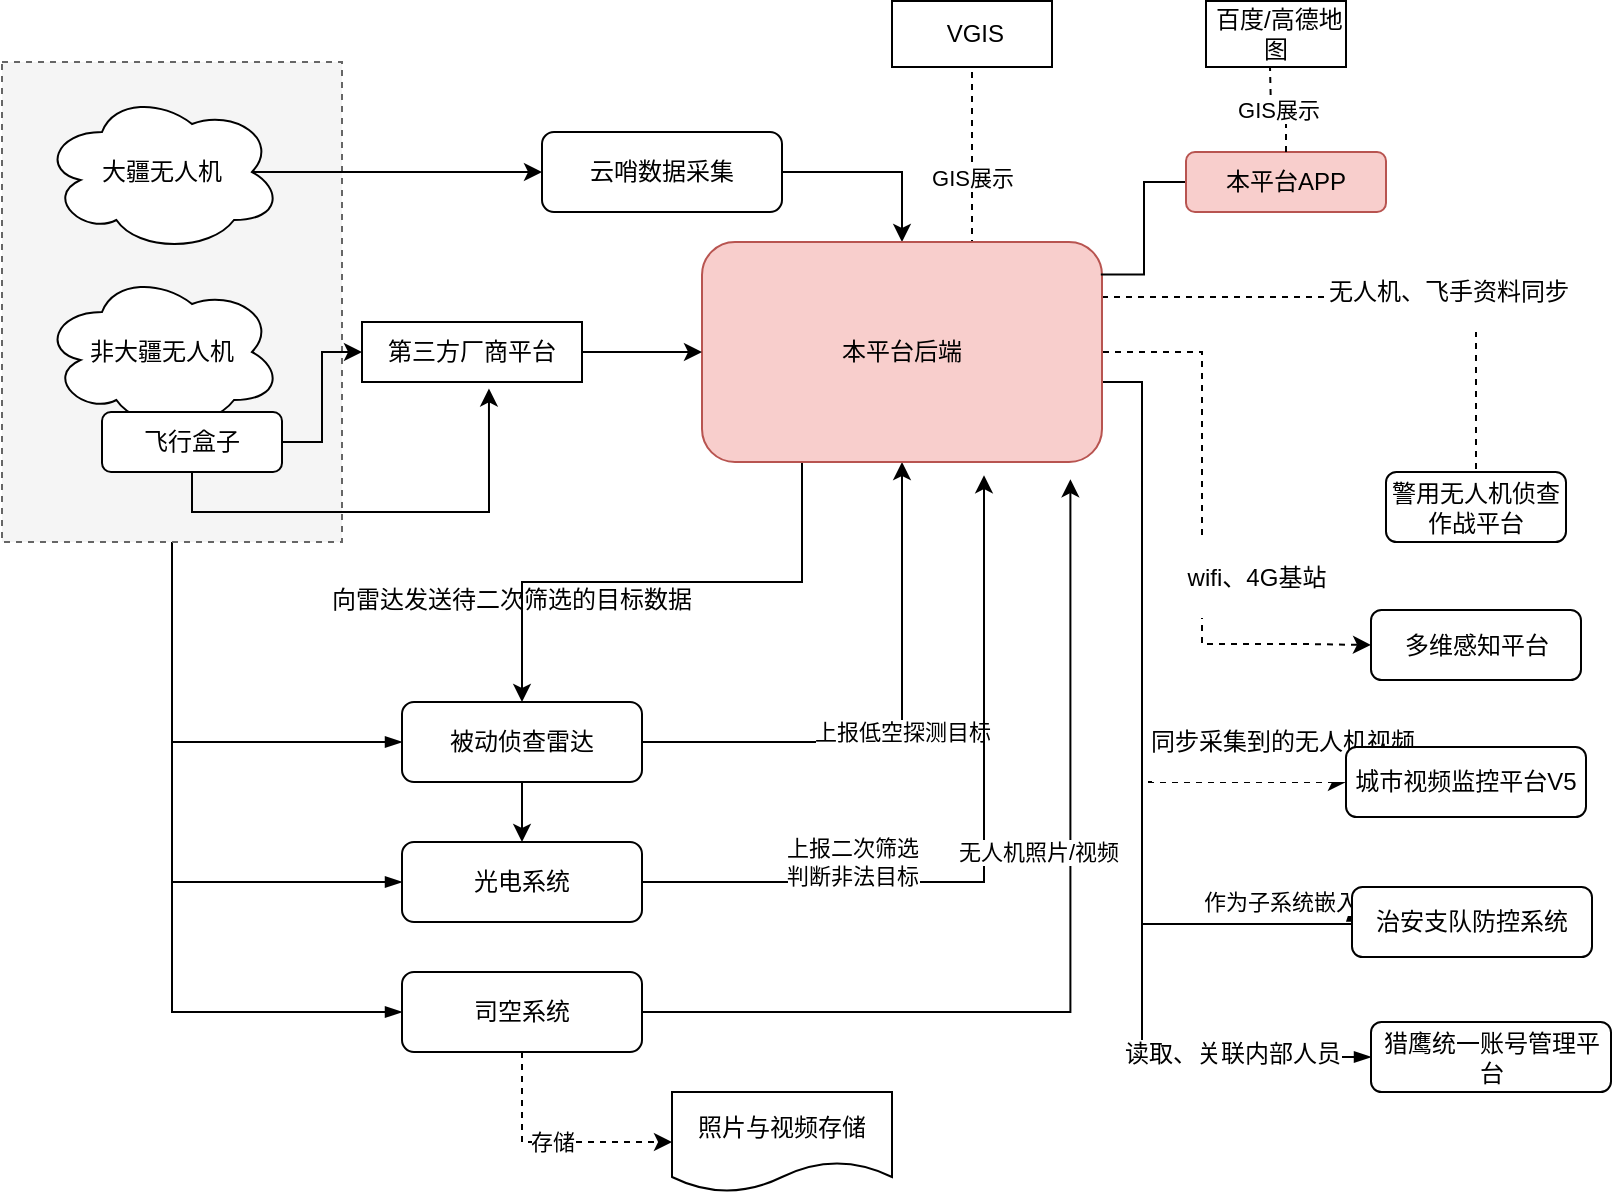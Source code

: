 <mxfile version="10.6.2" type="github"><diagram id="ZXbhY7CVpI-BIAMXs6bf" name="Page-1"><mxGraphModel dx="1055" dy="552" grid="1" gridSize="10" guides="1" tooltips="1" connect="1" arrows="1" fold="1" page="1" pageScale="1" pageWidth="827" pageHeight="1169" math="0" shadow="0"><root><mxCell id="0"/><mxCell id="1" parent="0"/><mxCell id="SJN7MPmhMZ1LIdw3ViLj-26" style="edgeStyle=orthogonalEdgeStyle;rounded=0;orthogonalLoop=1;jettySize=auto;html=1;exitX=0.5;exitY=1;exitDx=0;exitDy=0;entryX=0;entryY=0.5;entryDx=0;entryDy=0;endArrow=blockThin;endFill=1;" edge="1" parent="1" source="SJN7MPmhMZ1LIdw3ViLj-25" target="JGGShvwqFwPRQf4y87TC-3"><mxGeometry relative="1" as="geometry"/></mxCell><mxCell id="SJN7MPmhMZ1LIdw3ViLj-27" style="edgeStyle=orthogonalEdgeStyle;rounded=0;orthogonalLoop=1;jettySize=auto;html=1;exitX=0.5;exitY=1;exitDx=0;exitDy=0;entryX=0;entryY=0.5;entryDx=0;entryDy=0;endArrow=blockThin;endFill=1;" edge="1" parent="1" source="SJN7MPmhMZ1LIdw3ViLj-25" target="JGGShvwqFwPRQf4y87TC-4"><mxGeometry relative="1" as="geometry"/></mxCell><mxCell id="SJN7MPmhMZ1LIdw3ViLj-28" style="edgeStyle=orthogonalEdgeStyle;rounded=0;orthogonalLoop=1;jettySize=auto;html=1;exitX=0.5;exitY=1;exitDx=0;exitDy=0;entryX=0;entryY=0.5;entryDx=0;entryDy=0;endArrow=blockThin;endFill=1;" edge="1" parent="1" source="SJN7MPmhMZ1LIdw3ViLj-25" target="JGGShvwqFwPRQf4y87TC-5"><mxGeometry relative="1" as="geometry"/></mxCell><mxCell id="SJN7MPmhMZ1LIdw3ViLj-25" value="" style="rounded=0;whiteSpace=wrap;html=1;dashed=1;fillColor=#f5f5f5;strokeColor=#666666;fontColor=#333333;" vertex="1" parent="1"><mxGeometry x="40" y="40" width="170" height="240" as="geometry"/></mxCell><mxCell id="JGGShvwqFwPRQf4y87TC-14" style="edgeStyle=orthogonalEdgeStyle;rounded=0;orthogonalLoop=1;jettySize=auto;html=1;exitX=0.875;exitY=0.5;exitDx=0;exitDy=0;exitPerimeter=0;" parent="1" source="JGGShvwqFwPRQf4y87TC-1" target="JGGShvwqFwPRQf4y87TC-2" edge="1"><mxGeometry relative="1" as="geometry"/></mxCell><mxCell id="JGGShvwqFwPRQf4y87TC-1" value="大疆无人机" style="ellipse;shape=cloud;whiteSpace=wrap;html=1;" parent="1" vertex="1"><mxGeometry x="60" y="55" width="120" height="80" as="geometry"/></mxCell><mxCell id="JGGShvwqFwPRQf4y87TC-13" style="edgeStyle=orthogonalEdgeStyle;rounded=0;orthogonalLoop=1;jettySize=auto;html=1;exitX=1;exitY=0.5;exitDx=0;exitDy=0;entryX=0.5;entryY=0;entryDx=0;entryDy=0;" parent="1" source="JGGShvwqFwPRQf4y87TC-2" target="JGGShvwqFwPRQf4y87TC-8" edge="1"><mxGeometry relative="1" as="geometry"/></mxCell><mxCell id="JGGShvwqFwPRQf4y87TC-2" value="云哨数据采集" style="rounded=1;whiteSpace=wrap;html=1;" parent="1" vertex="1"><mxGeometry x="310" y="75" width="120" height="40" as="geometry"/></mxCell><mxCell id="SJN7MPmhMZ1LIdw3ViLj-1" value="上报低空探测目标" style="edgeStyle=orthogonalEdgeStyle;rounded=0;orthogonalLoop=1;jettySize=auto;html=1;entryX=0.5;entryY=1;entryDx=0;entryDy=0;" edge="1" parent="1" source="JGGShvwqFwPRQf4y87TC-3" target="JGGShvwqFwPRQf4y87TC-8"><mxGeometry relative="1" as="geometry"/></mxCell><mxCell id="SJN7MPmhMZ1LIdw3ViLj-4" style="edgeStyle=orthogonalEdgeStyle;rounded=0;orthogonalLoop=1;jettySize=auto;html=1;exitX=0.5;exitY=1;exitDx=0;exitDy=0;entryX=0.5;entryY=0;entryDx=0;entryDy=0;" edge="1" parent="1" source="JGGShvwqFwPRQf4y87TC-3" target="JGGShvwqFwPRQf4y87TC-4"><mxGeometry relative="1" as="geometry"/></mxCell><mxCell id="JGGShvwqFwPRQf4y87TC-3" value="被动侦查雷达" style="rounded=1;whiteSpace=wrap;html=1;" parent="1" vertex="1"><mxGeometry x="240" y="360" width="120" height="40" as="geometry"/></mxCell><mxCell id="SJN7MPmhMZ1LIdw3ViLj-3" value="上报二次筛选&lt;br&gt;判断非法目标" style="edgeStyle=orthogonalEdgeStyle;rounded=0;orthogonalLoop=1;jettySize=auto;html=1;exitX=1;exitY=0.5;exitDx=0;exitDy=0;entryX=0.705;entryY=1.06;entryDx=0;entryDy=0;entryPerimeter=0;" edge="1" parent="1" source="JGGShvwqFwPRQf4y87TC-4" target="JGGShvwqFwPRQf4y87TC-8"><mxGeometry x="-0.443" y="10" relative="1" as="geometry"><mxPoint as="offset"/></mxGeometry></mxCell><mxCell id="JGGShvwqFwPRQf4y87TC-4" value="光电系统" style="rounded=1;whiteSpace=wrap;html=1;" parent="1" vertex="1"><mxGeometry x="240" y="430" width="120" height="40" as="geometry"/></mxCell><mxCell id="SJN7MPmhMZ1LIdw3ViLj-2" value="无人机照片/视频" style="edgeStyle=orthogonalEdgeStyle;rounded=0;orthogonalLoop=1;jettySize=auto;html=1;exitX=1;exitY=0.5;exitDx=0;exitDy=0;entryX=0.921;entryY=1.078;entryDx=0;entryDy=0;entryPerimeter=0;" edge="1" parent="1" source="JGGShvwqFwPRQf4y87TC-5" target="JGGShvwqFwPRQf4y87TC-8"><mxGeometry x="-0.342" y="40" relative="1" as="geometry"><mxPoint x="40" y="-40" as="offset"/></mxGeometry></mxCell><mxCell id="SJN7MPmhMZ1LIdw3ViLj-8" value="存储" style="edgeStyle=orthogonalEdgeStyle;rounded=0;orthogonalLoop=1;jettySize=auto;html=1;exitX=0.5;exitY=1;exitDx=0;exitDy=0;entryX=0;entryY=0.5;entryDx=0;entryDy=0;dashed=1;" edge="1" parent="1" source="JGGShvwqFwPRQf4y87TC-5" target="SJN7MPmhMZ1LIdw3ViLj-7"><mxGeometry relative="1" as="geometry"/></mxCell><mxCell id="JGGShvwqFwPRQf4y87TC-5" value="司空系统" style="rounded=1;whiteSpace=wrap;html=1;" parent="1" vertex="1"><mxGeometry x="240" y="495" width="120" height="40" as="geometry"/></mxCell><mxCell id="JGGShvwqFwPRQf4y87TC-6" value="非大疆无人机" style="ellipse;shape=cloud;whiteSpace=wrap;html=1;" parent="1" vertex="1"><mxGeometry x="60" y="145" width="120" height="80" as="geometry"/></mxCell><mxCell id="JGGShvwqFwPRQf4y87TC-10" style="edgeStyle=orthogonalEdgeStyle;rounded=0;orthogonalLoop=1;jettySize=auto;html=1;exitX=1;exitY=0.5;exitDx=0;exitDy=0;entryX=0;entryY=0.5;entryDx=0;entryDy=0;" parent="1" source="JGGShvwqFwPRQf4y87TC-7" target="JGGShvwqFwPRQf4y87TC-9" edge="1"><mxGeometry relative="1" as="geometry"/></mxCell><mxCell id="JGGShvwqFwPRQf4y87TC-11" style="edgeStyle=orthogonalEdgeStyle;rounded=0;orthogonalLoop=1;jettySize=auto;html=1;exitX=0.5;exitY=1;exitDx=0;exitDy=0;entryX=0.577;entryY=1.107;entryDx=0;entryDy=0;entryPerimeter=0;" parent="1" source="JGGShvwqFwPRQf4y87TC-7" target="JGGShvwqFwPRQf4y87TC-9" edge="1"><mxGeometry relative="1" as="geometry"/></mxCell><mxCell id="JGGShvwqFwPRQf4y87TC-7" value="飞行盒子" style="rounded=1;whiteSpace=wrap;html=1;" parent="1" vertex="1"><mxGeometry x="90" y="215" width="90" height="30" as="geometry"/></mxCell><mxCell id="SJN7MPmhMZ1LIdw3ViLj-6" style="edgeStyle=orthogonalEdgeStyle;rounded=0;orthogonalLoop=1;jettySize=auto;html=1;exitX=0.25;exitY=1;exitDx=0;exitDy=0;entryX=0.5;entryY=0;entryDx=0;entryDy=0;" edge="1" parent="1" source="JGGShvwqFwPRQf4y87TC-8" target="JGGShvwqFwPRQf4y87TC-3"><mxGeometry relative="1" as="geometry"/></mxCell><mxCell id="SJN7MPmhMZ1LIdw3ViLj-11" style="edgeStyle=orthogonalEdgeStyle;rounded=0;orthogonalLoop=1;jettySize=auto;html=1;exitX=1;exitY=0.5;exitDx=0;exitDy=0;entryX=0;entryY=0.5;entryDx=0;entryDy=0;dashed=1;" edge="1" parent="1" source="JGGShvwqFwPRQf4y87TC-8" target="SJN7MPmhMZ1LIdw3ViLj-10"><mxGeometry relative="1" as="geometry"><Array as="points"><mxPoint x="580" y="200"/><mxPoint x="610" y="200"/><mxPoint x="610" y="400"/></Array></mxGeometry></mxCell><mxCell id="SJN7MPmhMZ1LIdw3ViLj-12" value="&lt;p&gt;&lt;span&gt;&lt;font face=&quot;宋体&quot;&gt;同步采集到的无人机视频&lt;/font&gt;&lt;/span&gt;&lt;/p&gt;" style="text;html=1;resizable=0;points=[];align=center;verticalAlign=middle;labelBackgroundColor=#ffffff;" vertex="1" connectable="0" parent="SJN7MPmhMZ1LIdw3ViLj-11"><mxGeometry x="0.2" y="-1" relative="1" as="geometry"><mxPoint x="71" y="21" as="offset"/></mxGeometry></mxCell><mxCell id="SJN7MPmhMZ1LIdw3ViLj-19" style="edgeStyle=orthogonalEdgeStyle;rounded=0;orthogonalLoop=1;jettySize=auto;html=1;exitX=1;exitY=0.25;exitDx=0;exitDy=0;dashed=1;entryX=0;entryY=0.5;entryDx=0;entryDy=0;" edge="1" parent="1" source="JGGShvwqFwPRQf4y87TC-8" target="SJN7MPmhMZ1LIdw3ViLj-18"><mxGeometry relative="1" as="geometry"><Array as="points"><mxPoint x="580" y="185"/><mxPoint x="640" y="185"/><mxPoint x="640" y="331"/><mxPoint x="690" y="331"/><mxPoint x="690" y="332"/></Array></mxGeometry></mxCell><mxCell id="SJN7MPmhMZ1LIdw3ViLj-20" value="&lt;p&gt;&lt;span&gt;w&lt;/span&gt;&lt;span&gt;ifi&lt;/span&gt;&lt;span&gt;&lt;font face=&quot;宋体&quot;&gt;、&lt;/font&gt;4&lt;/span&gt;&lt;span&gt;G&lt;/span&gt;&lt;span&gt;&lt;font face=&quot;宋体&quot;&gt;基站&lt;/font&gt;&lt;/span&gt;&lt;/p&gt;" style="text;html=1;resizable=0;points=[];align=center;verticalAlign=middle;labelBackgroundColor=#ffffff;" vertex="1" connectable="0" parent="SJN7MPmhMZ1LIdw3ViLj-19"><mxGeometry x="0.505" y="2" relative="1" as="geometry"><mxPoint x="23" y="-31" as="offset"/></mxGeometry></mxCell><mxCell id="SJN7MPmhMZ1LIdw3ViLj-22" value="GIS展示" style="edgeStyle=orthogonalEdgeStyle;rounded=0;orthogonalLoop=1;jettySize=auto;html=1;dashed=1;endArrow=none;endFill=0;" edge="1" parent="1"><mxGeometry relative="1" as="geometry"><mxPoint x="525" y="150" as="sourcePoint"/><mxPoint x="525" y="45" as="targetPoint"/></mxGeometry></mxCell><mxCell id="SJN7MPmhMZ1LIdw3ViLj-24" style="edgeStyle=orthogonalEdgeStyle;rounded=0;orthogonalLoop=1;jettySize=auto;html=1;exitX=1;exitY=0.25;exitDx=0;exitDy=0;dashed=1;endArrow=none;endFill=0;" edge="1" parent="1" source="JGGShvwqFwPRQf4y87TC-8" target="SJN7MPmhMZ1LIdw3ViLj-23"><mxGeometry relative="1" as="geometry"/></mxCell><mxCell id="SJN7MPmhMZ1LIdw3ViLj-31" value="&lt;p&gt;&lt;span&gt;&lt;font face=&quot;宋体&quot;&gt;无人机、飞手资料同步&lt;/font&gt;&lt;/span&gt;&lt;/p&gt;" style="text;html=1;resizable=0;points=[];align=center;verticalAlign=middle;labelBackgroundColor=#ffffff;" vertex="1" connectable="0" parent="SJN7MPmhMZ1LIdw3ViLj-24"><mxGeometry x="0.261" y="3" relative="1" as="geometry"><mxPoint as="offset"/></mxGeometry></mxCell><mxCell id="SJN7MPmhMZ1LIdw3ViLj-35" value="作为子系统嵌入" style="edgeStyle=orthogonalEdgeStyle;rounded=0;orthogonalLoop=1;jettySize=auto;html=1;exitX=1;exitY=0.75;exitDx=0;exitDy=0;entryX=0;entryY=0.25;entryDx=0;entryDy=0;endArrow=blockThin;endFill=1;" edge="1" parent="1" source="JGGShvwqFwPRQf4y87TC-8" target="SJN7MPmhMZ1LIdw3ViLj-32"><mxGeometry x="0.778" y="11" relative="1" as="geometry"><Array as="points"><mxPoint x="610" y="200"/><mxPoint x="610" y="471"/></Array><mxPoint as="offset"/></mxGeometry></mxCell><mxCell id="SJN7MPmhMZ1LIdw3ViLj-37" style="edgeStyle=orthogonalEdgeStyle;rounded=0;orthogonalLoop=1;jettySize=auto;html=1;exitX=1;exitY=0.75;exitDx=0;exitDy=0;entryX=0;entryY=0.5;entryDx=0;entryDy=0;endArrow=blockThin;endFill=1;" edge="1" parent="1" source="JGGShvwqFwPRQf4y87TC-8" target="SJN7MPmhMZ1LIdw3ViLj-36"><mxGeometry relative="1" as="geometry"><Array as="points"><mxPoint x="610" y="200"/><mxPoint x="610" y="538"/></Array></mxGeometry></mxCell><mxCell id="SJN7MPmhMZ1LIdw3ViLj-38" value="读取、关联内部人员" style="text;html=1;resizable=0;points=[];align=center;verticalAlign=middle;labelBackgroundColor=#ffffff;" vertex="1" connectable="0" parent="SJN7MPmhMZ1LIdw3ViLj-37"><mxGeometry x="0.712" y="2" relative="1" as="geometry"><mxPoint as="offset"/></mxGeometry></mxCell><mxCell id="JGGShvwqFwPRQf4y87TC-8" value="本平台后端" style="rounded=1;whiteSpace=wrap;html=1;fillColor=#f8cecc;strokeColor=#b85450;labelPosition=center;verticalLabelPosition=middle;align=center;verticalAlign=middle;" parent="1" vertex="1"><mxGeometry x="390" y="130" width="200" height="110" as="geometry"/></mxCell><mxCell id="JGGShvwqFwPRQf4y87TC-12" style="edgeStyle=orthogonalEdgeStyle;rounded=0;orthogonalLoop=1;jettySize=auto;html=1;exitX=1;exitY=0.5;exitDx=0;exitDy=0;" parent="1" source="JGGShvwqFwPRQf4y87TC-9" target="JGGShvwqFwPRQf4y87TC-8" edge="1"><mxGeometry relative="1" as="geometry"/></mxCell><mxCell id="JGGShvwqFwPRQf4y87TC-9" value="第三方厂商平台" style="rounded=0;whiteSpace=wrap;html=1;" parent="1" vertex="1"><mxGeometry x="220" y="170" width="110" height="30" as="geometry"/></mxCell><mxCell id="SJN7MPmhMZ1LIdw3ViLj-5" value="向雷达发送待二次筛选的目标数据" style="text;html=1;" vertex="1" parent="1"><mxGeometry x="203" y="295" width="210" height="30" as="geometry"/></mxCell><mxCell id="SJN7MPmhMZ1LIdw3ViLj-7" value="照片与视频存储" style="shape=document;whiteSpace=wrap;html=1;boundedLbl=1;" vertex="1" parent="1"><mxGeometry x="375" y="555" width="110" height="50" as="geometry"/></mxCell><mxCell id="SJN7MPmhMZ1LIdw3ViLj-10" value="&lt;p&gt;&lt;span&gt;&lt;font face=&quot;宋体&quot;&gt;城市视频监控平台&lt;/font&gt;V&lt;/span&gt;&lt;span&gt;5&lt;/span&gt;&lt;/p&gt;" style="rounded=1;whiteSpace=wrap;html=1;" vertex="1" parent="1"><mxGeometry x="712" y="382.5" width="120" height="35" as="geometry"/></mxCell><mxCell id="SJN7MPmhMZ1LIdw3ViLj-13" value="&amp;nbsp;VGIS" style="rounded=0;whiteSpace=wrap;html=1;" vertex="1" parent="1"><mxGeometry x="485" y="9.5" width="80" height="33" as="geometry"/></mxCell><mxCell id="SJN7MPmhMZ1LIdw3ViLj-40" style="edgeStyle=orthogonalEdgeStyle;rounded=0;orthogonalLoop=1;jettySize=auto;html=1;exitX=0;exitY=0.5;exitDx=0;exitDy=0;entryX=0.997;entryY=0.148;entryDx=0;entryDy=0;entryPerimeter=0;endArrow=none;endFill=0;" edge="1" parent="1" source="SJN7MPmhMZ1LIdw3ViLj-16" target="JGGShvwqFwPRQf4y87TC-8"><mxGeometry relative="1" as="geometry"/></mxCell><mxCell id="SJN7MPmhMZ1LIdw3ViLj-16" value="本平台APP" style="rounded=1;whiteSpace=wrap;html=1;fillColor=#f8cecc;strokeColor=#b85450;" vertex="1" parent="1"><mxGeometry x="632" y="85" width="100" height="30" as="geometry"/></mxCell><mxCell id="SJN7MPmhMZ1LIdw3ViLj-17" value="&amp;nbsp;百度/高德地图" style="rounded=0;whiteSpace=wrap;html=1;" vertex="1" parent="1"><mxGeometry x="642" y="9.5" width="70" height="33" as="geometry"/></mxCell><mxCell id="SJN7MPmhMZ1LIdw3ViLj-18" value="&lt;p&gt;&lt;span&gt;&lt;font face=&quot;宋体&quot;&gt;多维感知平台&lt;/font&gt;&lt;/span&gt;&lt;/p&gt;" style="rounded=1;whiteSpace=wrap;html=1;" vertex="1" parent="1"><mxGeometry x="724.5" y="314" width="105" height="35" as="geometry"/></mxCell><mxCell id="SJN7MPmhMZ1LIdw3ViLj-23" value="&lt;p&gt;&lt;span&gt;&lt;font face=&quot;宋体&quot;&gt;警用无人机侦查作战平台&lt;/font&gt;&lt;/span&gt;&lt;/p&gt;" style="rounded=1;whiteSpace=wrap;html=1;" vertex="1" parent="1"><mxGeometry x="732" y="245" width="90" height="35" as="geometry"/></mxCell><mxCell id="SJN7MPmhMZ1LIdw3ViLj-32" value="&lt;p&gt;&lt;span&gt;&lt;font face=&quot;宋体&quot;&gt;治安支队防控系统&lt;/font&gt;&lt;/span&gt;&lt;/p&gt;" style="rounded=1;whiteSpace=wrap;html=1;" vertex="1" parent="1"><mxGeometry x="715" y="452.5" width="120" height="35" as="geometry"/></mxCell><mxCell id="SJN7MPmhMZ1LIdw3ViLj-36" value="&lt;p&gt;&lt;span&gt;&lt;font face=&quot;宋体&quot;&gt;猎鹰统一账号管理平台&lt;/font&gt;&lt;/span&gt;&lt;/p&gt;" style="rounded=1;whiteSpace=wrap;html=1;" vertex="1" parent="1"><mxGeometry x="724.5" y="520" width="120" height="35" as="geometry"/></mxCell><mxCell id="SJN7MPmhMZ1LIdw3ViLj-41" value="GIS展示" style="edgeStyle=orthogonalEdgeStyle;rounded=0;orthogonalLoop=1;jettySize=auto;html=1;dashed=1;endArrow=none;endFill=0;exitX=0.5;exitY=0;exitDx=0;exitDy=0;" edge="1" parent="1" source="SJN7MPmhMZ1LIdw3ViLj-16"><mxGeometry relative="1" as="geometry"><mxPoint x="674" y="147.5" as="sourcePoint"/><mxPoint x="674" y="42.5" as="targetPoint"/></mxGeometry></mxCell></root></mxGraphModel></diagram></mxfile>